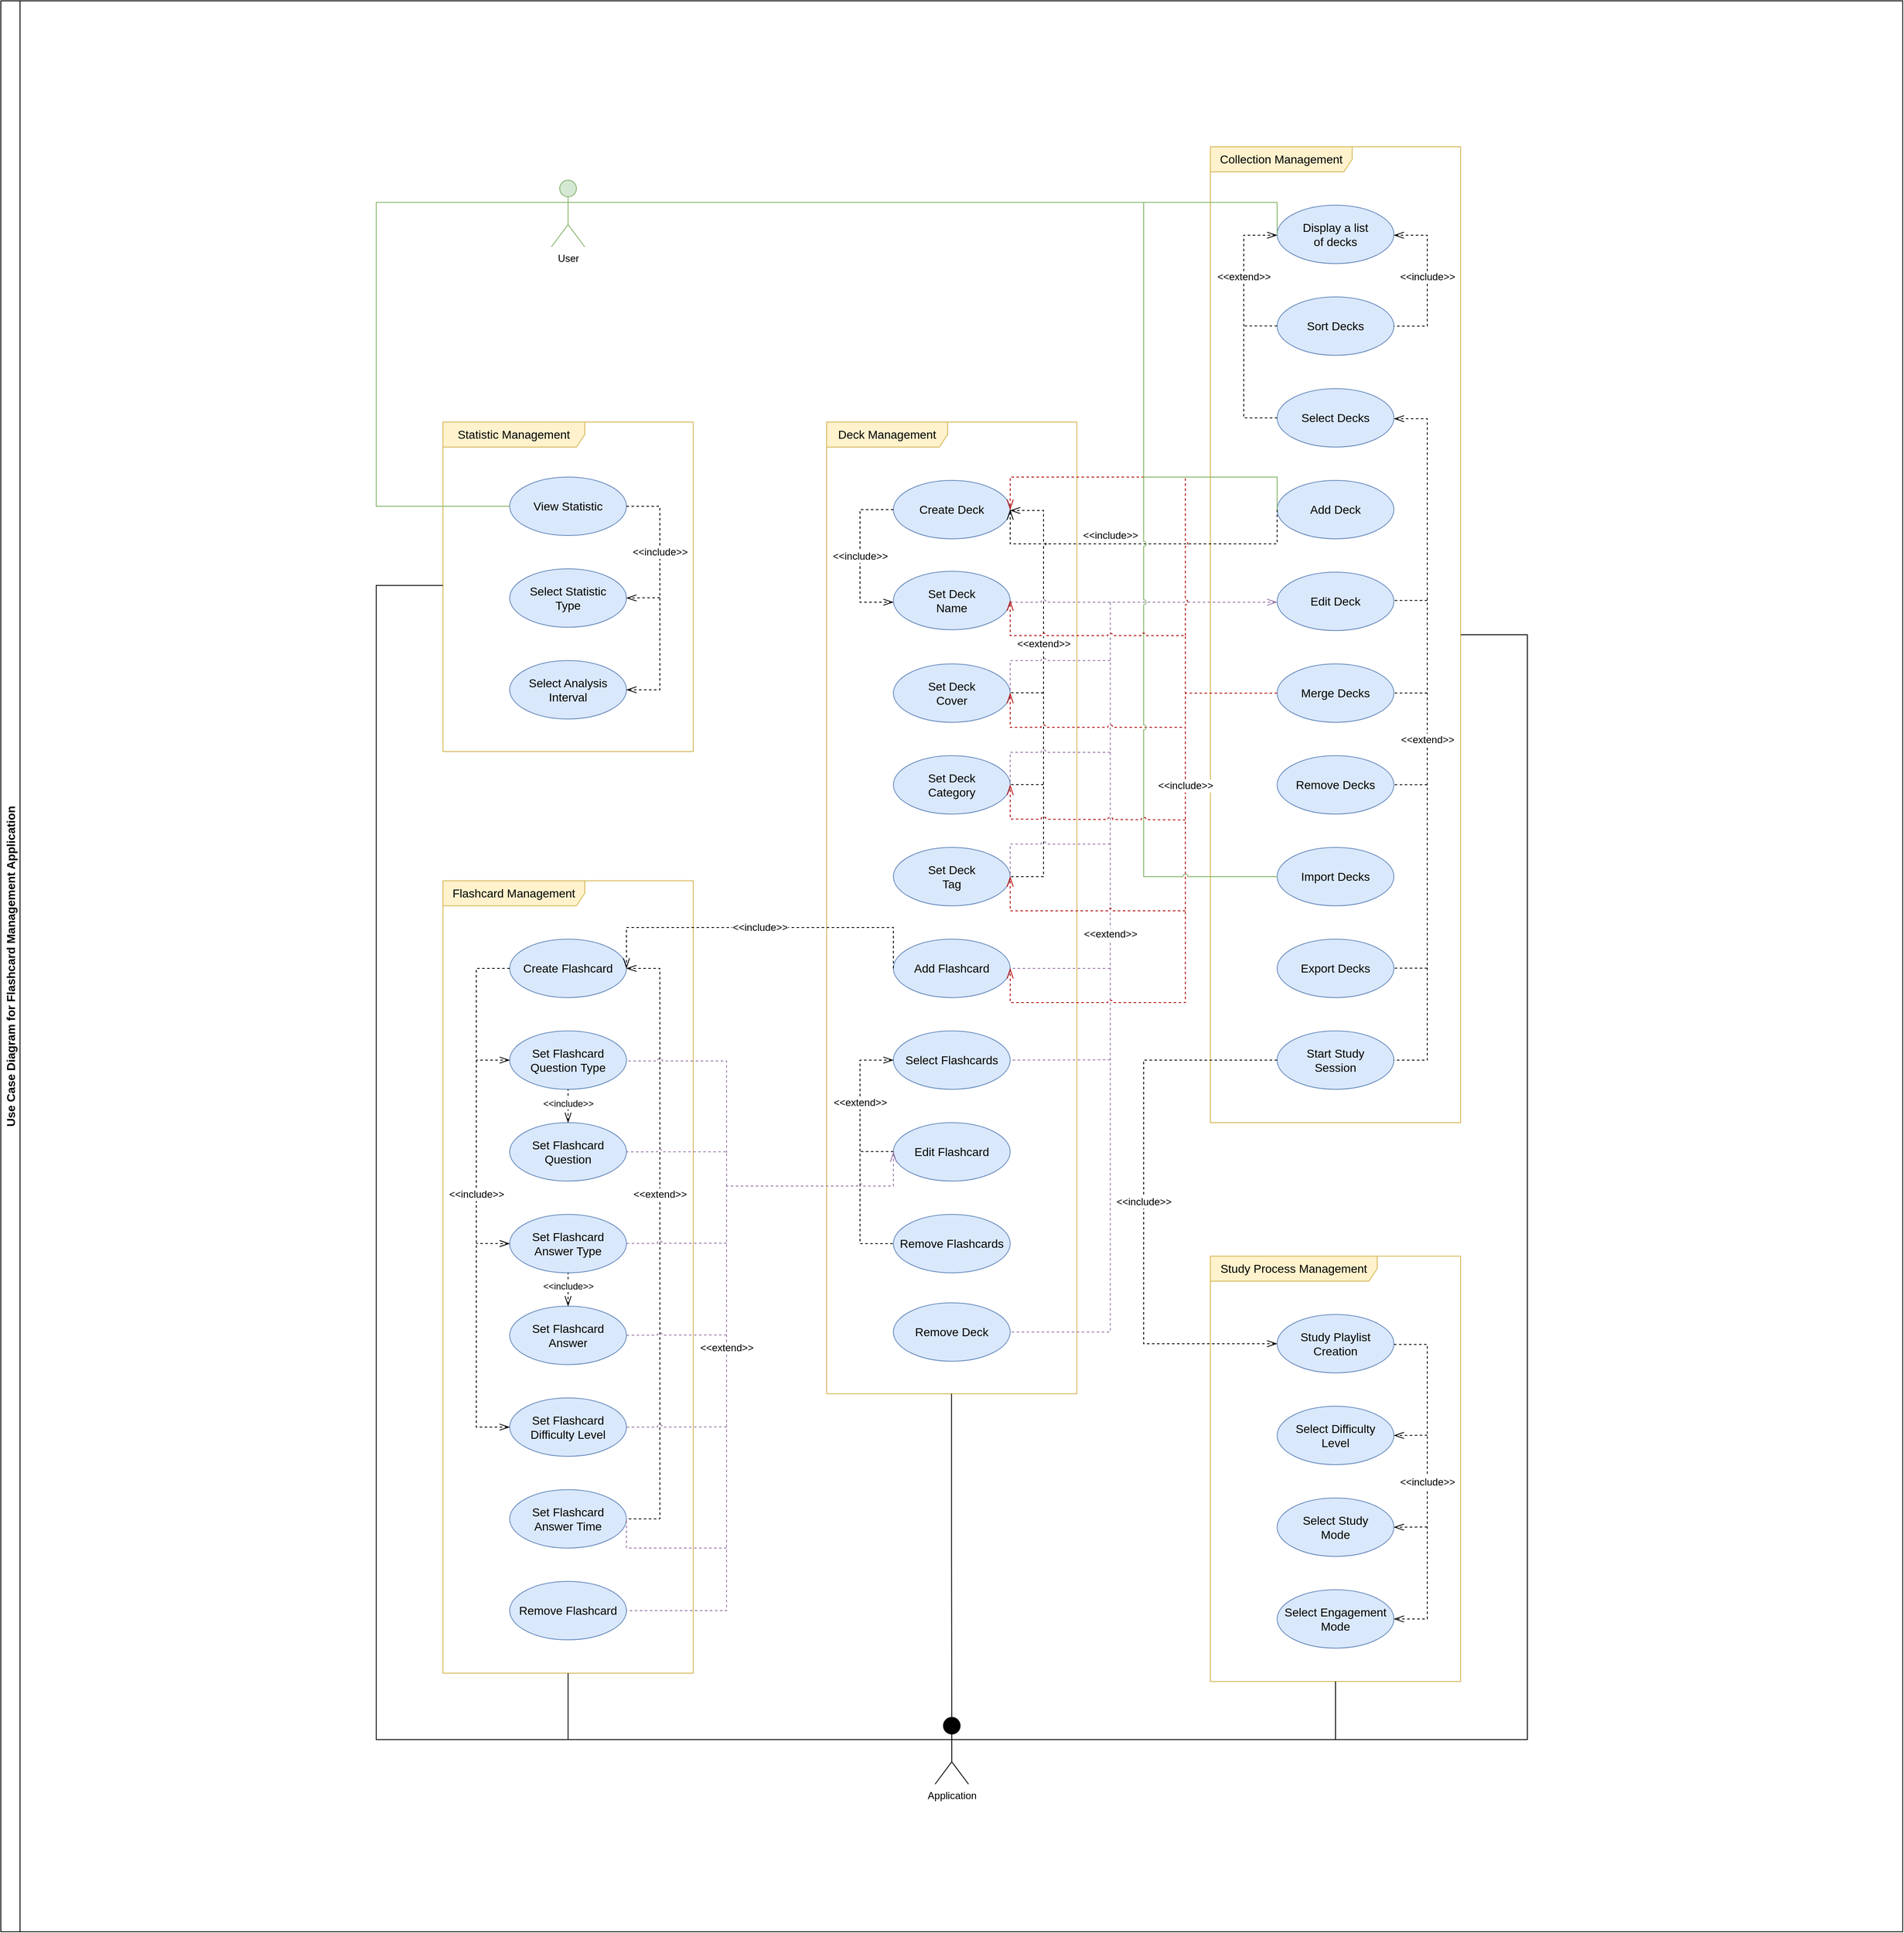 <mxfile version="21.3.7" type="device">
  <diagram name="Strona-1" id="7sL7jSqanu6i5b_uf_2S">
    <mxGraphModel dx="7632" dy="6740" grid="1" gridSize="10" guides="1" tooltips="1" connect="1" arrows="1" fold="1" page="1" pageScale="1" pageWidth="2339" pageHeight="3300" math="0" shadow="0">
      <root>
        <mxCell id="0" />
        <mxCell id="1" parent="0" />
        <mxCell id="AY2gD50rp5HrpWtKRoe6-64" value="&lt;font style=&quot;font-size: 14px;&quot;&gt;Use Case Diagram&amp;nbsp;for Flashcard Management Application&lt;/font&gt;" style="swimlane;horizontal=0;whiteSpace=wrap;html=1;" parent="1" vertex="1">
          <mxGeometry x="-2309" y="-2807" width="2280" height="2315" as="geometry" />
        </mxCell>
        <mxCell id="7BKQluUsZdrJ60i_VSlW-29" value="Application" style="shape=umlActor;verticalLabelPosition=bottom;verticalAlign=top;html=1;fillColor=#000000;" parent="AY2gD50rp5HrpWtKRoe6-64" vertex="1">
          <mxGeometry x="1120" y="2058" width="40" height="80" as="geometry" />
        </mxCell>
        <mxCell id="7BKQluUsZdrJ60i_VSlW-34" value="User" style="shape=umlActor;verticalLabelPosition=bottom;verticalAlign=top;html=1;fillColor=#d5e8d4;strokeColor=#82b366;" parent="AY2gD50rp5HrpWtKRoe6-64" vertex="1">
          <mxGeometry x="660" y="215" width="40" height="80" as="geometry" />
        </mxCell>
        <mxCell id="7BKQluUsZdrJ60i_VSlW-39" value="&lt;font style=&quot;font-size: 14px;&quot;&gt;Display a list&lt;br&gt;of decks&lt;/font&gt;" style="ellipse;whiteSpace=wrap;html=1;fillColor=#dae8fc;strokeColor=#6c8ebf;" parent="AY2gD50rp5HrpWtKRoe6-64" vertex="1">
          <mxGeometry x="1530" y="245" width="140" height="70" as="geometry" />
        </mxCell>
        <mxCell id="7BKQluUsZdrJ60i_VSlW-40" value="&lt;font style=&quot;font-size: 14px;&quot;&gt;Sort Decks&lt;/font&gt;" style="ellipse;whiteSpace=wrap;html=1;fillColor=#dae8fc;strokeColor=#6c8ebf;" parent="AY2gD50rp5HrpWtKRoe6-64" vertex="1">
          <mxGeometry x="1530" y="355" width="140" height="70" as="geometry" />
        </mxCell>
        <mxCell id="7BKQluUsZdrJ60i_VSlW-41" value="&lt;font style=&quot;font-size: 14px;&quot;&gt;Select Decks&lt;/font&gt;" style="ellipse;whiteSpace=wrap;html=1;fillColor=#dae8fc;strokeColor=#6c8ebf;" parent="AY2gD50rp5HrpWtKRoe6-64" vertex="1">
          <mxGeometry x="1530" y="465" width="140" height="70" as="geometry" />
        </mxCell>
        <mxCell id="7BKQluUsZdrJ60i_VSlW-42" value="&lt;font style=&quot;font-size: 14px;&quot;&gt;Collection Management&lt;/font&gt;" style="shape=umlFrame;whiteSpace=wrap;html=1;pointerEvents=0;width=170;height=30;fillColor=#fff2cc;strokeColor=#d6b656;" parent="AY2gD50rp5HrpWtKRoe6-64" vertex="1">
          <mxGeometry x="1450" y="175" width="300" height="1170" as="geometry" />
        </mxCell>
        <mxCell id="7BKQluUsZdrJ60i_VSlW-47" value="&lt;font style=&quot;font-size: 14px;&quot;&gt;Remove Decks&lt;/font&gt;" style="ellipse;whiteSpace=wrap;html=1;fillColor=#dae8fc;strokeColor=#6c8ebf;" parent="AY2gD50rp5HrpWtKRoe6-64" vertex="1">
          <mxGeometry x="1530" y="905" width="140" height="70" as="geometry" />
        </mxCell>
        <mxCell id="7BKQluUsZdrJ60i_VSlW-51" value="&lt;font style=&quot;font-size: 14px;&quot;&gt;Export Decks&lt;/font&gt;" style="ellipse;whiteSpace=wrap;html=1;fillColor=#dae8fc;strokeColor=#6c8ebf;" parent="AY2gD50rp5HrpWtKRoe6-64" vertex="1">
          <mxGeometry x="1530" y="1125" width="140" height="70" as="geometry" />
        </mxCell>
        <mxCell id="7BKQluUsZdrJ60i_VSlW-54" value="&lt;font style=&quot;font-size: 14px;&quot;&gt;Study Playlist&lt;br&gt;Creation&lt;/font&gt;" style="ellipse;whiteSpace=wrap;html=1;fillColor=#dae8fc;strokeColor=#6c8ebf;" parent="AY2gD50rp5HrpWtKRoe6-64" vertex="1">
          <mxGeometry x="1530" y="1575" width="140" height="70" as="geometry" />
        </mxCell>
        <mxCell id="7BKQluUsZdrJ60i_VSlW-56" value="&lt;font style=&quot;font-size: 14px;&quot;&gt;Import&amp;nbsp;Decks&lt;/font&gt;" style="ellipse;whiteSpace=wrap;html=1;fillColor=#dae8fc;strokeColor=#6c8ebf;" parent="AY2gD50rp5HrpWtKRoe6-64" vertex="1">
          <mxGeometry x="1530" y="1015" width="140" height="70" as="geometry" />
        </mxCell>
        <mxCell id="7BKQluUsZdrJ60i_VSlW-57" value="&lt;font style=&quot;font-size: 14px;&quot;&gt;Merge Decks&lt;/font&gt;" style="ellipse;whiteSpace=wrap;html=1;fillColor=#dae8fc;strokeColor=#6c8ebf;" parent="AY2gD50rp5HrpWtKRoe6-64" vertex="1">
          <mxGeometry x="1530" y="795" width="140" height="70" as="geometry" />
        </mxCell>
        <mxCell id="7BKQluUsZdrJ60i_VSlW-60" value="&lt;font style=&quot;font-size: 14px;&quot;&gt;Edit Deck&lt;/font&gt;" style="ellipse;whiteSpace=wrap;html=1;fillColor=#dae8fc;strokeColor=#6c8ebf;" parent="AY2gD50rp5HrpWtKRoe6-64" vertex="1">
          <mxGeometry x="1530" y="685" width="140" height="70" as="geometry" />
        </mxCell>
        <mxCell id="7BKQluUsZdrJ60i_VSlW-68" value="&lt;font style=&quot;font-size: 14px;&quot;&gt;Select Difficulty&lt;br&gt;Level&lt;/font&gt;" style="ellipse;whiteSpace=wrap;html=1;fillColor=#dae8fc;strokeColor=#6c8ebf;" parent="AY2gD50rp5HrpWtKRoe6-64" vertex="1">
          <mxGeometry x="1530" y="1685" width="140" height="70" as="geometry" />
        </mxCell>
        <mxCell id="7BKQluUsZdrJ60i_VSlW-69" value="&lt;font style=&quot;font-size: 14px;&quot;&gt;Select Study&lt;br&gt;Mode&lt;/font&gt;" style="ellipse;whiteSpace=wrap;html=1;fillColor=#dae8fc;strokeColor=#6c8ebf;" parent="AY2gD50rp5HrpWtKRoe6-64" vertex="1">
          <mxGeometry x="1530" y="1795" width="140" height="70" as="geometry" />
        </mxCell>
        <mxCell id="7BKQluUsZdrJ60i_VSlW-70" value="&lt;font style=&quot;font-size: 14px;&quot;&gt;Select Engagement Mode&lt;/font&gt;" style="ellipse;whiteSpace=wrap;html=1;fillColor=#dae8fc;strokeColor=#6c8ebf;" parent="AY2gD50rp5HrpWtKRoe6-64" vertex="1">
          <mxGeometry x="1530" y="1905" width="140" height="70" as="geometry" />
        </mxCell>
        <mxCell id="7BKQluUsZdrJ60i_VSlW-72" value="&lt;font style=&quot;font-size: 14px;&quot;&gt;Start Study&lt;br&gt;Session&lt;/font&gt;" style="ellipse;whiteSpace=wrap;html=1;fillColor=#dae8fc;strokeColor=#6c8ebf;" parent="AY2gD50rp5HrpWtKRoe6-64" vertex="1">
          <mxGeometry x="1530" y="1235" width="140" height="70" as="geometry" />
        </mxCell>
        <mxCell id="7BKQluUsZdrJ60i_VSlW-73" value="&lt;font style=&quot;font-size: 14px;&quot;&gt;Study Process Management&lt;/font&gt;" style="shape=umlFrame;whiteSpace=wrap;html=1;pointerEvents=0;width=200;height=30;fillColor=#fff2cc;strokeColor=#d6b656;" parent="AY2gD50rp5HrpWtKRoe6-64" vertex="1">
          <mxGeometry x="1450" y="1505" width="300" height="510" as="geometry" />
        </mxCell>
        <mxCell id="7BKQluUsZdrJ60i_VSlW-80" value="&lt;font style=&quot;font-size: 14px;&quot;&gt;&lt;font style=&quot;font-size: 14px;&quot;&gt;Flashcard&lt;/font&gt;&amp;nbsp;Management&lt;/font&gt;" style="shape=umlFrame;whiteSpace=wrap;html=1;pointerEvents=0;width=170;height=30;fillColor=#fff2cc;strokeColor=#d6b656;" parent="AY2gD50rp5HrpWtKRoe6-64" vertex="1">
          <mxGeometry x="530" y="1055" width="300" height="950" as="geometry" />
        </mxCell>
        <mxCell id="7BKQluUsZdrJ60i_VSlW-81" value="&lt;font style=&quot;font-size: 14px;&quot;&gt;Create Deck&lt;/font&gt;" style="ellipse;whiteSpace=wrap;html=1;fillColor=#dae8fc;strokeColor=#6c8ebf;" parent="AY2gD50rp5HrpWtKRoe6-64" vertex="1">
          <mxGeometry x="1070" y="575" width="140" height="70" as="geometry" />
        </mxCell>
        <mxCell id="7BKQluUsZdrJ60i_VSlW-82" value="&lt;font style=&quot;font-size: 14px;&quot;&gt;Deck Management&lt;/font&gt;" style="shape=umlFrame;whiteSpace=wrap;html=1;pointerEvents=0;width=145;height=30;fillColor=#fff2cc;strokeColor=#d6b656;" parent="AY2gD50rp5HrpWtKRoe6-64" vertex="1">
          <mxGeometry x="990" y="505" width="300" height="1165" as="geometry" />
        </mxCell>
        <mxCell id="7BKQluUsZdrJ60i_VSlW-83" value="&lt;font style=&quot;font-size: 14px;&quot;&gt;Set Deck&lt;br&gt;Tag&lt;/font&gt;" style="ellipse;whiteSpace=wrap;html=1;fillColor=#dae8fc;strokeColor=#6c8ebf;" parent="AY2gD50rp5HrpWtKRoe6-64" vertex="1">
          <mxGeometry x="1070" y="1015" width="140" height="70" as="geometry" />
        </mxCell>
        <mxCell id="7BKQluUsZdrJ60i_VSlW-84" value="&lt;font style=&quot;font-size: 14px;&quot;&gt;Set Deck&lt;br&gt;Category&lt;/font&gt;" style="ellipse;whiteSpace=wrap;html=1;fillColor=#dae8fc;strokeColor=#6c8ebf;" parent="AY2gD50rp5HrpWtKRoe6-64" vertex="1">
          <mxGeometry x="1070" y="905" width="140" height="70" as="geometry" />
        </mxCell>
        <mxCell id="7BKQluUsZdrJ60i_VSlW-85" value="&lt;font style=&quot;font-size: 14px;&quot;&gt;Remove Deck&lt;br&gt;&lt;/font&gt;" style="ellipse;whiteSpace=wrap;html=1;fillColor=#dae8fc;strokeColor=#6c8ebf;" parent="AY2gD50rp5HrpWtKRoe6-64" vertex="1">
          <mxGeometry x="1070" y="1561" width="140" height="70" as="geometry" />
        </mxCell>
        <mxCell id="7BKQluUsZdrJ60i_VSlW-87" value="&lt;font style=&quot;font-size: 14px;&quot;&gt;Set Deck&lt;br&gt;Name&lt;br&gt;&lt;/font&gt;" style="ellipse;whiteSpace=wrap;html=1;fillColor=#dae8fc;strokeColor=#6c8ebf;" parent="AY2gD50rp5HrpWtKRoe6-64" vertex="1">
          <mxGeometry x="1070" y="684" width="140" height="70" as="geometry" />
        </mxCell>
        <mxCell id="7BKQluUsZdrJ60i_VSlW-88" value="&lt;font style=&quot;font-size: 14px;&quot;&gt;Add Flashcard&lt;/font&gt;" style="ellipse;whiteSpace=wrap;html=1;fillColor=#dae8fc;strokeColor=#6c8ebf;" parent="AY2gD50rp5HrpWtKRoe6-64" vertex="1">
          <mxGeometry x="1070" y="1125" width="140" height="70" as="geometry" />
        </mxCell>
        <mxCell id="7BKQluUsZdrJ60i_VSlW-89" value="&lt;font style=&quot;font-size: 14px;&quot;&gt;&lt;font style=&quot;border-color: var(--border-color); font-size: 14px;&quot;&gt;Select&amp;nbsp;&lt;/font&gt;Flashcards&lt;/font&gt;" style="ellipse;whiteSpace=wrap;html=1;fillColor=#dae8fc;strokeColor=#6c8ebf;" parent="AY2gD50rp5HrpWtKRoe6-64" vertex="1">
          <mxGeometry x="1070" y="1235" width="140" height="70" as="geometry" />
        </mxCell>
        <mxCell id="7BKQluUsZdrJ60i_VSlW-91" value="&lt;font style=&quot;font-size: 14px;&quot;&gt;&lt;font style=&quot;font-size: 14px;&quot;&gt;Remove&amp;nbsp;&lt;/font&gt;Flashcards&lt;/font&gt;" style="ellipse;whiteSpace=wrap;html=1;fillColor=#dae8fc;strokeColor=#6c8ebf;" parent="AY2gD50rp5HrpWtKRoe6-64" vertex="1">
          <mxGeometry x="1070" y="1455" width="140" height="70" as="geometry" />
        </mxCell>
        <mxCell id="7BKQluUsZdrJ60i_VSlW-92" value="&lt;font style=&quot;font-size: 14px;&quot;&gt;&lt;font style=&quot;font-size: 14px;&quot;&gt;Add&amp;nbsp;&lt;/font&gt;Deck&lt;/font&gt;" style="ellipse;whiteSpace=wrap;html=1;fillColor=#dae8fc;strokeColor=#6c8ebf;" parent="AY2gD50rp5HrpWtKRoe6-64" vertex="1">
          <mxGeometry x="1530" y="575" width="140" height="70" as="geometry" />
        </mxCell>
        <mxCell id="7BKQluUsZdrJ60i_VSlW-94" value="&lt;font style=&quot;font-size: 14px;&quot;&gt;&lt;font style=&quot;font-size: 14px;&quot;&gt;Create&amp;nbsp;&lt;/font&gt;Flashcard&lt;/font&gt;" style="ellipse;whiteSpace=wrap;html=1;fillColor=#dae8fc;strokeColor=#6c8ebf;" parent="AY2gD50rp5HrpWtKRoe6-64" vertex="1">
          <mxGeometry x="610" y="1125" width="140" height="70" as="geometry" />
        </mxCell>
        <mxCell id="7BKQluUsZdrJ60i_VSlW-95" value="&lt;font style=&quot;font-size: 14px;&quot;&gt;Set Flashcard Question&lt;/font&gt;" style="ellipse;whiteSpace=wrap;html=1;fillColor=#dae8fc;strokeColor=#6c8ebf;" parent="AY2gD50rp5HrpWtKRoe6-64" vertex="1">
          <mxGeometry x="610" y="1345" width="140" height="70" as="geometry" />
        </mxCell>
        <mxCell id="7BKQluUsZdrJ60i_VSlW-96" value="&lt;font style=&quot;&quot;&gt;&lt;font style=&quot;font-size: 14px;&quot;&gt;Set Deck&lt;br&gt;Cover&lt;/font&gt;&lt;br&gt;&lt;/font&gt;" style="ellipse;whiteSpace=wrap;html=1;fillColor=#dae8fc;strokeColor=#6c8ebf;" parent="AY2gD50rp5HrpWtKRoe6-64" vertex="1">
          <mxGeometry x="1070" y="795" width="140" height="70" as="geometry" />
        </mxCell>
        <mxCell id="7BKQluUsZdrJ60i_VSlW-97" value="&lt;font style=&quot;font-size: 14px;&quot;&gt;Set&amp;nbsp;Flashcard&lt;br&gt;Answer&lt;/font&gt;" style="ellipse;whiteSpace=wrap;html=1;fillColor=#dae8fc;strokeColor=#6c8ebf;" parent="AY2gD50rp5HrpWtKRoe6-64" vertex="1">
          <mxGeometry x="610" y="1565" width="140" height="70" as="geometry" />
        </mxCell>
        <mxCell id="7BKQluUsZdrJ60i_VSlW-99" value="&lt;font style=&quot;font-size: 14px;&quot;&gt;Set&amp;nbsp;Flashcard&lt;br&gt;Difficulty Level&lt;/font&gt;" style="ellipse;whiteSpace=wrap;html=1;fillColor=#dae8fc;strokeColor=#6c8ebf;" parent="AY2gD50rp5HrpWtKRoe6-64" vertex="1">
          <mxGeometry x="610" y="1675" width="140" height="70" as="geometry" />
        </mxCell>
        <mxCell id="7BKQluUsZdrJ60i_VSlW-100" value="&lt;font style=&quot;font-size: 14px;&quot;&gt;Set&amp;nbsp;Flashcard&lt;br&gt;Answer Time&lt;/font&gt;" style="ellipse;whiteSpace=wrap;html=1;fillColor=#dae8fc;strokeColor=#6c8ebf;" parent="AY2gD50rp5HrpWtKRoe6-64" vertex="1">
          <mxGeometry x="610" y="1785" width="140" height="70" as="geometry" />
        </mxCell>
        <mxCell id="7BKQluUsZdrJ60i_VSlW-101" value="&lt;font style=&quot;font-size: 14px;&quot;&gt;Remove&amp;nbsp;Flashcard&lt;/font&gt;" style="ellipse;whiteSpace=wrap;html=1;fillColor=#dae8fc;strokeColor=#6c8ebf;" parent="AY2gD50rp5HrpWtKRoe6-64" vertex="1">
          <mxGeometry x="610" y="1895" width="140" height="70" as="geometry" />
        </mxCell>
        <mxCell id="7BKQluUsZdrJ60i_VSlW-102" value="&lt;font style=&quot;font-size: 14px;&quot;&gt;&lt;font style=&quot;font-size: 14px;&quot;&gt;Set Flashcard Question&amp;nbsp;&lt;/font&gt;Type&lt;/font&gt;" style="ellipse;whiteSpace=wrap;html=1;fillColor=#dae8fc;strokeColor=#6c8ebf;" parent="AY2gD50rp5HrpWtKRoe6-64" vertex="1">
          <mxGeometry x="610" y="1235" width="140" height="70" as="geometry" />
        </mxCell>
        <mxCell id="7BKQluUsZdrJ60i_VSlW-103" value="&lt;font style=&quot;font-size: 14px;&quot;&gt;Set Flashcard&lt;br&gt;Answer Type&lt;/font&gt;" style="ellipse;whiteSpace=wrap;html=1;fillColor=#dae8fc;strokeColor=#6c8ebf;" parent="AY2gD50rp5HrpWtKRoe6-64" vertex="1">
          <mxGeometry x="610" y="1455" width="140" height="70" as="geometry" />
        </mxCell>
        <mxCell id="7BKQluUsZdrJ60i_VSlW-104" value="&lt;font style=&quot;font-size: 14px;&quot;&gt;Statistic Management&lt;/font&gt;" style="shape=umlFrame;whiteSpace=wrap;html=1;pointerEvents=0;width=170;height=30;fillColor=#fff2cc;strokeColor=#d6b656;" parent="AY2gD50rp5HrpWtKRoe6-64" vertex="1">
          <mxGeometry x="530" y="505" width="300" height="395" as="geometry" />
        </mxCell>
        <mxCell id="7BKQluUsZdrJ60i_VSlW-105" value="&lt;font style=&quot;font-size: 14px;&quot;&gt;View Statistic&lt;/font&gt;" style="ellipse;whiteSpace=wrap;html=1;fillColor=#dae8fc;strokeColor=#6c8ebf;" parent="AY2gD50rp5HrpWtKRoe6-64" vertex="1">
          <mxGeometry x="610" y="571" width="140" height="70" as="geometry" />
        </mxCell>
        <mxCell id="7BKQluUsZdrJ60i_VSlW-106" value="&lt;font style=&quot;font-size: 14px;&quot;&gt;Select Statistic&lt;br&gt;Type&lt;/font&gt;" style="ellipse;whiteSpace=wrap;html=1;fillColor=#dae8fc;strokeColor=#6c8ebf;" parent="AY2gD50rp5HrpWtKRoe6-64" vertex="1">
          <mxGeometry x="610" y="681" width="140" height="70" as="geometry" />
        </mxCell>
        <mxCell id="7BKQluUsZdrJ60i_VSlW-107" value="&lt;font style=&quot;font-size: 14px;&quot;&gt;Select Analysis&lt;br&gt;Interval&lt;/font&gt;" style="ellipse;whiteSpace=wrap;html=1;fillColor=#dae8fc;strokeColor=#6c8ebf;" parent="AY2gD50rp5HrpWtKRoe6-64" vertex="1">
          <mxGeometry x="610" y="791" width="140" height="70" as="geometry" />
        </mxCell>
        <mxCell id="7BKQluUsZdrJ60i_VSlW-109" value="" style="endArrow=none;html=1;edgeStyle=orthogonalEdgeStyle;rounded=0;entryX=0;entryY=0.5;entryDx=0;entryDy=0;exitX=1;exitY=0.333;exitDx=0;exitDy=0;exitPerimeter=0;fillColor=#d5e8d4;strokeColor=#82b366;" parent="AY2gD50rp5HrpWtKRoe6-64" source="7BKQluUsZdrJ60i_VSlW-34" target="7BKQluUsZdrJ60i_VSlW-39" edge="1">
          <mxGeometry relative="1" as="geometry">
            <mxPoint x="790" y="565" as="sourcePoint" />
            <mxPoint x="950" y="565" as="targetPoint" />
            <Array as="points">
              <mxPoint x="700" y="241" />
              <mxPoint x="1530" y="241" />
            </Array>
          </mxGeometry>
        </mxCell>
        <mxCell id="7BKQluUsZdrJ60i_VSlW-112" value="" style="endArrow=none;html=1;edgeStyle=orthogonalEdgeStyle;rounded=0;exitX=0;exitY=0.5;exitDx=0;exitDy=0;fillColor=#d5e8d4;strokeColor=#82b366;entryX=0;entryY=0.333;entryDx=0;entryDy=0;entryPerimeter=0;" parent="AY2gD50rp5HrpWtKRoe6-64" source="7BKQluUsZdrJ60i_VSlW-105" target="7BKQluUsZdrJ60i_VSlW-34" edge="1">
          <mxGeometry relative="1" as="geometry">
            <mxPoint x="710" y="635" as="sourcePoint" />
            <mxPoint x="650" y="242" as="targetPoint" />
            <Array as="points">
              <mxPoint x="450" y="606" />
              <mxPoint x="450" y="242" />
            </Array>
          </mxGeometry>
        </mxCell>
        <mxCell id="7BKQluUsZdrJ60i_VSlW-115" value="" style="endArrow=none;html=1;edgeStyle=orthogonalEdgeStyle;rounded=0;exitX=1;exitY=0.333;exitDx=0;exitDy=0;exitPerimeter=0;entryX=1.001;entryY=0.5;entryDx=0;entryDy=0;entryPerimeter=0;" parent="AY2gD50rp5HrpWtKRoe6-64" source="7BKQluUsZdrJ60i_VSlW-29" target="7BKQluUsZdrJ60i_VSlW-42" edge="1">
          <mxGeometry relative="1" as="geometry">
            <mxPoint x="1080" y="2065" as="sourcePoint" />
            <mxPoint x="1830" y="735" as="targetPoint" />
            <Array as="points">
              <mxPoint x="1830" y="2085" />
              <mxPoint x="1830" y="760" />
            </Array>
          </mxGeometry>
        </mxCell>
        <mxCell id="7BKQluUsZdrJ60i_VSlW-118" value="" style="endArrow=none;html=1;edgeStyle=orthogonalEdgeStyle;rounded=0;entryX=0;entryY=0.333;entryDx=0;entryDy=0;entryPerimeter=0;exitX=0;exitY=0.496;exitDx=0;exitDy=0;exitPerimeter=0;" parent="AY2gD50rp5HrpWtKRoe6-64" source="7BKQluUsZdrJ60i_VSlW-104" target="7BKQluUsZdrJ60i_VSlW-29" edge="1">
          <mxGeometry relative="1" as="geometry">
            <mxPoint x="530" y="581" as="sourcePoint" />
            <mxPoint x="860" y="1855" as="targetPoint" />
            <Array as="points">
              <mxPoint x="450" y="701" />
              <mxPoint x="450" y="2085" />
            </Array>
          </mxGeometry>
        </mxCell>
        <mxCell id="7BKQluUsZdrJ60i_VSlW-121" value="" style="endArrow=none;html=1;edgeStyle=orthogonalEdgeStyle;rounded=0;entryX=0.5;entryY=0;entryDx=0;entryDy=0;entryPerimeter=0;exitX=0.499;exitY=1;exitDx=0;exitDy=0;exitPerimeter=0;" parent="AY2gD50rp5HrpWtKRoe6-64" source="7BKQluUsZdrJ60i_VSlW-82" target="7BKQluUsZdrJ60i_VSlW-29" edge="1">
          <mxGeometry relative="1" as="geometry">
            <mxPoint x="1210" y="1635" as="sourcePoint" />
            <mxPoint x="1000" y="1245" as="targetPoint" />
          </mxGeometry>
        </mxCell>
        <mxCell id="7BKQluUsZdrJ60i_VSlW-133" value="" style="endArrow=none;html=1;edgeStyle=orthogonalEdgeStyle;rounded=0;entryX=0.499;entryY=1;entryDx=0;entryDy=0;entryPerimeter=0;" parent="AY2gD50rp5HrpWtKRoe6-64" target="7BKQluUsZdrJ60i_VSlW-73" edge="1">
          <mxGeometry relative="1" as="geometry">
            <mxPoint x="1600" y="2085" as="sourcePoint" />
            <mxPoint x="1599.78" y="2015" as="targetPoint" />
            <Array as="points">
              <mxPoint x="1600" y="2015" />
            </Array>
          </mxGeometry>
        </mxCell>
        <mxCell id="7BKQluUsZdrJ60i_VSlW-136" value="&lt;font style=&quot;font-size: 12px;&quot;&gt;&amp;lt;&amp;lt;extend&amp;gt;&amp;gt;&lt;/font&gt;" style="edgeStyle=orthogonalEdgeStyle;rounded=0;orthogonalLoop=1;jettySize=auto;html=1;fontSize=8;dashed=1;endArrow=none;endFill=0;entryX=0;entryY=0.5;entryDx=0;entryDy=0;endSize=10;startSize=10;jumpStyle=none;strokeWidth=1;startArrow=openThin;startFill=0;" parent="AY2gD50rp5HrpWtKRoe6-64" target="7BKQluUsZdrJ60i_VSlW-41" edge="1">
          <mxGeometry x="-0.398" relative="1" as="geometry">
            <mxPoint x="1530" y="281" as="sourcePoint" />
            <mxPoint x="1530" y="385" as="targetPoint" />
            <Array as="points">
              <mxPoint x="1490" y="281" />
              <mxPoint x="1490" y="500" />
            </Array>
            <mxPoint as="offset" />
          </mxGeometry>
        </mxCell>
        <mxCell id="7BKQluUsZdrJ60i_VSlW-137" value="&lt;font style=&quot;font-size: 12px;&quot;&gt;&amp;lt;&amp;lt;include&amp;gt;&amp;gt;&lt;/font&gt;" style="edgeStyle=orthogonalEdgeStyle;rounded=0;orthogonalLoop=1;jettySize=auto;html=1;fontSize=8;dashed=1;endArrow=none;endFill=0;entryX=1;entryY=0.5;entryDx=0;entryDy=0;endSize=10;startSize=10;jumpStyle=none;strokeWidth=1;startArrow=openThin;startFill=0;" parent="AY2gD50rp5HrpWtKRoe6-64" target="7BKQluUsZdrJ60i_VSlW-40" edge="1">
          <mxGeometry x="-0.048" relative="1" as="geometry">
            <mxPoint x="1670" y="281" as="sourcePoint" />
            <mxPoint x="1739.95" y="390" as="targetPoint" />
            <Array as="points">
              <mxPoint x="1710" y="281" />
              <mxPoint x="1710" y="390" />
            </Array>
            <mxPoint as="offset" />
          </mxGeometry>
        </mxCell>
        <mxCell id="7BKQluUsZdrJ60i_VSlW-138" value="&lt;font style=&quot;font-size: 12px;&quot;&gt;&amp;lt;&amp;lt;extend&amp;gt;&amp;gt;&lt;/font&gt;" style="edgeStyle=orthogonalEdgeStyle;rounded=0;orthogonalLoop=1;jettySize=auto;html=1;fontSize=8;dashed=1;endArrow=none;endFill=0;entryX=1;entryY=0.5;entryDx=0;entryDy=0;endSize=10;startSize=10;jumpStyle=none;strokeWidth=1;startArrow=openThin;startFill=0;exitX=1.001;exitY=0.514;exitDx=0;exitDy=0;exitPerimeter=0;" parent="AY2gD50rp5HrpWtKRoe6-64" source="7BKQluUsZdrJ60i_VSlW-41" target="7BKQluUsZdrJ60i_VSlW-72" edge="1">
          <mxGeometry relative="1" as="geometry">
            <mxPoint x="1859.89" y="464.89" as="sourcePoint" />
            <mxPoint x="1859.89" y="683.89" as="targetPoint" />
            <Array as="points">
              <mxPoint x="1710" y="501" />
              <mxPoint x="1710" y="1270" />
            </Array>
            <mxPoint as="offset" />
          </mxGeometry>
        </mxCell>
        <mxCell id="7BKQluUsZdrJ60i_VSlW-141" value="" style="endArrow=none;endSize=10;dashed=1;html=1;rounded=0;entryX=1;entryY=0.5;entryDx=0;entryDy=0;endFill=0;startSize=10;" parent="AY2gD50rp5HrpWtKRoe6-64" edge="1">
          <mxGeometry width="160" relative="1" as="geometry">
            <mxPoint x="1710" y="829.86" as="sourcePoint" />
            <mxPoint x="1670" y="829.86" as="targetPoint" />
          </mxGeometry>
        </mxCell>
        <mxCell id="7BKQluUsZdrJ60i_VSlW-142" value="" style="endArrow=none;endSize=10;dashed=1;html=1;rounded=0;entryX=1;entryY=0.5;entryDx=0;entryDy=0;endFill=0;startSize=10;" parent="AY2gD50rp5HrpWtKRoe6-64" edge="1">
          <mxGeometry width="160" relative="1" as="geometry">
            <mxPoint x="1710" y="939.7" as="sourcePoint" />
            <mxPoint x="1670" y="939.7" as="targetPoint" />
          </mxGeometry>
        </mxCell>
        <mxCell id="7BKQluUsZdrJ60i_VSlW-143" value="" style="endArrow=none;endSize=10;dashed=1;html=1;rounded=0;entryX=1;entryY=0.5;entryDx=0;entryDy=0;endFill=0;startSize=10;" parent="AY2gD50rp5HrpWtKRoe6-64" edge="1">
          <mxGeometry width="160" relative="1" as="geometry">
            <mxPoint x="1710" y="1159.7" as="sourcePoint" />
            <mxPoint x="1670" y="1159.7" as="targetPoint" />
          </mxGeometry>
        </mxCell>
        <mxCell id="7BKQluUsZdrJ60i_VSlW-150" value="&lt;font style=&quot;font-size: 12px;&quot;&gt;&amp;lt;&amp;lt;include&amp;gt;&amp;gt;&lt;/font&gt;" style="edgeStyle=orthogonalEdgeStyle;rounded=0;orthogonalLoop=1;jettySize=auto;html=1;fontSize=8;dashed=1;endArrow=openThin;endFill=0;entryX=0;entryY=0.5;entryDx=0;entryDy=0;endSize=10;startSize=10;jumpStyle=none;strokeWidth=1;startArrow=none;startFill=0;exitX=0;exitY=0.5;exitDx=0;exitDy=0;" parent="AY2gD50rp5HrpWtKRoe6-64" source="7BKQluUsZdrJ60i_VSlW-72" target="7BKQluUsZdrJ60i_VSlW-54" edge="1">
          <mxGeometry relative="1" as="geometry">
            <mxPoint x="1370" y="1291" as="sourcePoint" />
            <mxPoint x="1370" y="1400" as="targetPoint" />
            <Array as="points">
              <mxPoint x="1370" y="1270" />
              <mxPoint x="1370" y="1610" />
            </Array>
            <mxPoint as="offset" />
          </mxGeometry>
        </mxCell>
        <mxCell id="7BKQluUsZdrJ60i_VSlW-151" value="&lt;font style=&quot;font-size: 12px;&quot;&gt;&amp;lt;&amp;lt;include&amp;gt;&amp;gt;&lt;/font&gt;" style="edgeStyle=orthogonalEdgeStyle;rounded=0;orthogonalLoop=1;jettySize=auto;html=1;fontSize=8;dashed=1;endArrow=openThin;endFill=0;entryX=1;entryY=0.5;entryDx=0;entryDy=0;endSize=10;startSize=10;jumpStyle=none;strokeWidth=1;startArrow=none;startFill=0;exitX=1.001;exitY=0.513;exitDx=0;exitDy=0;exitPerimeter=0;" parent="AY2gD50rp5HrpWtKRoe6-64" source="7BKQluUsZdrJ60i_VSlW-54" target="7BKQluUsZdrJ60i_VSlW-70" edge="1">
          <mxGeometry relative="1" as="geometry">
            <mxPoint x="2059.91" y="1515" as="sourcePoint" />
            <mxPoint x="2059.91" y="1855" as="targetPoint" />
            <Array as="points">
              <mxPoint x="1710" y="1611" />
              <mxPoint x="1710" y="1940" />
            </Array>
            <mxPoint as="offset" />
          </mxGeometry>
        </mxCell>
        <mxCell id="7BKQluUsZdrJ60i_VSlW-152" value="" style="endArrow=openThin;endSize=10;dashed=1;html=1;rounded=0;entryX=1;entryY=0.5;entryDx=0;entryDy=0;endFill=0;startSize=10;" parent="AY2gD50rp5HrpWtKRoe6-64" target="7BKQluUsZdrJ60i_VSlW-68" edge="1">
          <mxGeometry width="160" relative="1" as="geometry">
            <mxPoint x="1710" y="1719.72" as="sourcePoint" />
            <mxPoint x="1670" y="1719.72" as="targetPoint" />
          </mxGeometry>
        </mxCell>
        <mxCell id="7BKQluUsZdrJ60i_VSlW-153" value="" style="endArrow=openThin;endSize=10;dashed=1;html=1;rounded=0;entryX=1;entryY=0.5;entryDx=0;entryDy=0;endFill=0;startSize=10;" parent="AY2gD50rp5HrpWtKRoe6-64" target="7BKQluUsZdrJ60i_VSlW-69" edge="1">
          <mxGeometry width="160" relative="1" as="geometry">
            <mxPoint x="1710" y="1829.72" as="sourcePoint" />
            <mxPoint x="1670" y="1829.72" as="targetPoint" />
          </mxGeometry>
        </mxCell>
        <mxCell id="7BKQluUsZdrJ60i_VSlW-154" value="&lt;font style=&quot;font-size: 12px;&quot;&gt;&amp;lt;&amp;lt;include&amp;gt;&amp;gt;&lt;/font&gt;" style="edgeStyle=orthogonalEdgeStyle;rounded=0;orthogonalLoop=1;jettySize=auto;html=1;fontSize=8;dashed=1;endArrow=openThin;endFill=0;entryX=1;entryY=0.5;entryDx=0;entryDy=0;endSize=10;startSize=10;jumpStyle=arc;strokeWidth=1;startArrow=none;startFill=0;exitX=0;exitY=0.5;exitDx=0;exitDy=0;" parent="AY2gD50rp5HrpWtKRoe6-64" source="7BKQluUsZdrJ60i_VSlW-92" target="7BKQluUsZdrJ60i_VSlW-81" edge="1">
          <mxGeometry x="0.199" y="-10" relative="1" as="geometry">
            <mxPoint x="1110" y="335.5" as="sourcePoint" />
            <mxPoint x="1110" y="444.5" as="targetPoint" />
            <Array as="points">
              <mxPoint x="1530" y="651" />
              <mxPoint x="1210" y="651" />
            </Array>
            <mxPoint as="offset" />
          </mxGeometry>
        </mxCell>
        <mxCell id="7BKQluUsZdrJ60i_VSlW-222" value="&lt;font style=&quot;font-size: 12px;&quot;&gt;&amp;lt;&amp;lt;include&amp;gt;&amp;gt;&lt;/font&gt;" style="edgeStyle=orthogonalEdgeStyle;rounded=0;orthogonalLoop=1;jettySize=auto;html=1;fontSize=8;dashed=1;endArrow=openThin;endFill=0;endSize=10;startSize=10;jumpStyle=none;strokeWidth=1;startArrow=none;startFill=0;exitX=0;exitY=0.5;exitDx=0;exitDy=0;" parent="AY2gD50rp5HrpWtKRoe6-64" source="7BKQluUsZdrJ60i_VSlW-81" edge="1">
          <mxGeometry relative="1" as="geometry">
            <mxPoint x="910" y="585.5" as="sourcePoint" />
            <mxPoint x="1070" y="721" as="targetPoint" />
            <Array as="points">
              <mxPoint x="1030" y="610" />
              <mxPoint x="1030" y="721" />
              <mxPoint x="1070" y="721" />
            </Array>
            <mxPoint as="offset" />
          </mxGeometry>
        </mxCell>
        <mxCell id="7BKQluUsZdrJ60i_VSlW-223" value="&lt;font style=&quot;font-size: 12px;&quot;&gt;&amp;lt;&amp;lt;extend&amp;gt;&amp;gt;&lt;/font&gt;" style="edgeStyle=orthogonalEdgeStyle;rounded=0;orthogonalLoop=1;jettySize=auto;html=1;fontSize=8;dashed=1;endArrow=none;endFill=0;entryX=1;entryY=0.5;entryDx=0;entryDy=0;endSize=10;startSize=10;jumpStyle=arc;strokeWidth=1;startArrow=openThin;startFill=0;" parent="AY2gD50rp5HrpWtKRoe6-64" target="7BKQluUsZdrJ60i_VSlW-83" edge="1">
          <mxGeometry x="-0.229" relative="1" as="geometry">
            <mxPoint x="1210" y="611" as="sourcePoint" />
            <mxPoint x="1350" y="910" as="targetPoint" />
            <Array as="points">
              <mxPoint x="1250" y="611" />
              <mxPoint x="1250" y="1050" />
            </Array>
            <mxPoint as="offset" />
          </mxGeometry>
        </mxCell>
        <mxCell id="7BKQluUsZdrJ60i_VSlW-224" value="" style="endArrow=none;endSize=10;dashed=1;html=1;rounded=0;entryX=1;entryY=0.5;entryDx=0;entryDy=0;endFill=0;startSize=10;" parent="AY2gD50rp5HrpWtKRoe6-64" edge="1">
          <mxGeometry width="160" relative="1" as="geometry">
            <mxPoint x="1250" y="829.57" as="sourcePoint" />
            <mxPoint x="1210" y="829.57" as="targetPoint" />
          </mxGeometry>
        </mxCell>
        <mxCell id="7BKQluUsZdrJ60i_VSlW-225" value="" style="endArrow=none;endSize=10;dashed=1;html=1;rounded=0;entryX=1;entryY=0.5;entryDx=0;entryDy=0;endFill=0;startSize=10;" parent="AY2gD50rp5HrpWtKRoe6-64" edge="1">
          <mxGeometry width="160" relative="1" as="geometry">
            <mxPoint x="1250" y="939.57" as="sourcePoint" />
            <mxPoint x="1210" y="939.57" as="targetPoint" />
          </mxGeometry>
        </mxCell>
        <mxCell id="7BKQluUsZdrJ60i_VSlW-227" value="&lt;font style=&quot;font-size: 12px;&quot;&gt;&amp;lt;&amp;lt;extend&amp;gt;&amp;gt;&lt;/font&gt;" style="edgeStyle=orthogonalEdgeStyle;rounded=0;orthogonalLoop=1;jettySize=auto;html=1;fontSize=8;dashed=1;endArrow=none;endFill=0;entryX=1;entryY=0.5;entryDx=0;entryDy=0;endSize=10;startSize=10;jumpStyle=none;strokeWidth=1;startArrow=openThin;startFill=0;fillColor=#e1d5e7;strokeColor=#9673a6;" parent="AY2gD50rp5HrpWtKRoe6-64" target="7BKQluUsZdrJ60i_VSlW-85" edge="1">
          <mxGeometry relative="1" as="geometry">
            <mxPoint x="1530" y="721" as="sourcePoint" />
            <mxPoint x="1310" y="830" as="targetPoint" />
            <Array as="points">
              <mxPoint x="1520" y="721" />
              <mxPoint x="1330" y="721" />
              <mxPoint x="1330" y="1490" />
            </Array>
            <mxPoint as="offset" />
          </mxGeometry>
        </mxCell>
        <mxCell id="7BKQluUsZdrJ60i_VSlW-228" value="" style="endArrow=none;endSize=10;dashed=1;html=1;rounded=0;entryX=1;entryY=0.5;entryDx=0;entryDy=0;endFill=0;startSize=10;fillColor=#e1d5e7;strokeColor=#9673a6;edgeStyle=orthogonalEdgeStyle;" parent="AY2gD50rp5HrpWtKRoe6-64" target="7BKQluUsZdrJ60i_VSlW-88" edge="1">
          <mxGeometry width="160" relative="1" as="geometry">
            <mxPoint x="1330" y="1160" as="sourcePoint" />
            <mxPoint x="1210" y="1159.66" as="targetPoint" />
            <Array as="points">
              <mxPoint x="1300" y="1160" />
              <mxPoint x="1300" y="1160" />
            </Array>
          </mxGeometry>
        </mxCell>
        <mxCell id="7BKQluUsZdrJ60i_VSlW-229" value="" style="endArrow=none;endSize=10;dashed=1;html=1;rounded=0;entryX=1;entryY=0.5;entryDx=0;entryDy=0;endFill=0;startSize=10;fillColor=#e1d5e7;strokeColor=#9673a6;" parent="AY2gD50rp5HrpWtKRoe6-64" target="7BKQluUsZdrJ60i_VSlW-89" edge="1">
          <mxGeometry width="160" relative="1" as="geometry">
            <mxPoint x="1330" y="1269.63" as="sourcePoint" />
            <mxPoint x="1210" y="1269.63" as="targetPoint" />
          </mxGeometry>
        </mxCell>
        <mxCell id="7BKQluUsZdrJ60i_VSlW-231" value="" style="endArrow=none;endSize=10;dashed=1;html=1;rounded=0;endFill=0;startSize=10;edgeStyle=orthogonalEdgeStyle;entryX=1;entryY=0.5;entryDx=0;entryDy=0;jumpStyle=arc;fillColor=#e1d5e7;strokeColor=#9673a6;" parent="AY2gD50rp5HrpWtKRoe6-64" target="7BKQluUsZdrJ60i_VSlW-83" edge="1">
          <mxGeometry width="160" relative="1" as="geometry">
            <mxPoint x="1330" y="1011" as="sourcePoint" />
            <mxPoint x="1210" y="1001" as="targetPoint" />
            <Array as="points">
              <mxPoint x="1330" y="1011" />
              <mxPoint x="1210" y="1011" />
            </Array>
          </mxGeometry>
        </mxCell>
        <mxCell id="7BKQluUsZdrJ60i_VSlW-232" value="" style="endArrow=none;endSize=10;dashed=1;html=1;rounded=0;entryX=1;entryY=0.5;entryDx=0;entryDy=0;endFill=0;startSize=10;" parent="AY2gD50rp5HrpWtKRoe6-64" edge="1">
          <mxGeometry width="160" relative="1" as="geometry">
            <mxPoint x="1710" y="718.88" as="sourcePoint" />
            <mxPoint x="1670" y="718.88" as="targetPoint" />
          </mxGeometry>
        </mxCell>
        <mxCell id="7BKQluUsZdrJ60i_VSlW-233" value="" style="endArrow=none;endSize=10;dashed=1;html=1;rounded=0;endFill=0;startSize=10;edgeStyle=orthogonalEdgeStyle;entryX=1;entryY=0.5;entryDx=0;entryDy=0;jumpStyle=arc;fillColor=#e1d5e7;strokeColor=#9673a6;" parent="AY2gD50rp5HrpWtKRoe6-64" target="7BKQluUsZdrJ60i_VSlW-84" edge="1">
          <mxGeometry width="160" relative="1" as="geometry">
            <mxPoint x="1330" y="901" as="sourcePoint" />
            <mxPoint x="1210" y="930" as="targetPoint" />
            <Array as="points">
              <mxPoint x="1330" y="901" />
              <mxPoint x="1210" y="901" />
            </Array>
          </mxGeometry>
        </mxCell>
        <mxCell id="7BKQluUsZdrJ60i_VSlW-235" value="" style="endArrow=none;endSize=10;dashed=1;html=1;rounded=0;endFill=0;startSize=10;edgeStyle=orthogonalEdgeStyle;entryX=1;entryY=0.5;entryDx=0;entryDy=0;jumpStyle=arc;fillColor=#e1d5e7;strokeColor=#9673a6;" parent="AY2gD50rp5HrpWtKRoe6-64" target="7BKQluUsZdrJ60i_VSlW-96" edge="1">
          <mxGeometry width="160" relative="1" as="geometry">
            <mxPoint x="1330" y="791" as="sourcePoint" />
            <mxPoint x="1210" y="824" as="targetPoint" />
            <Array as="points">
              <mxPoint x="1330" y="791" />
              <mxPoint x="1210" y="791" />
            </Array>
          </mxGeometry>
        </mxCell>
        <mxCell id="7BKQluUsZdrJ60i_VSlW-236" value="" style="endArrow=none;endSize=10;dashed=1;html=1;rounded=0;endFill=0;startSize=10;edgeStyle=orthogonalEdgeStyle;jumpStyle=arc;fillColor=#e1d5e7;strokeColor=#9673a6;" parent="AY2gD50rp5HrpWtKRoe6-64" edge="1">
          <mxGeometry width="160" relative="1" as="geometry">
            <mxPoint x="1330" y="721" as="sourcePoint" />
            <mxPoint x="1210" y="721" as="targetPoint" />
            <Array as="points">
              <mxPoint x="1210" y="721" />
            </Array>
          </mxGeometry>
        </mxCell>
        <mxCell id="7BKQluUsZdrJ60i_VSlW-237" value="&lt;font style=&quot;font-size: 12px;&quot;&gt;&amp;lt;&amp;lt;include&amp;gt;&amp;gt;&lt;/font&gt;" style="edgeStyle=orthogonalEdgeStyle;rounded=0;orthogonalLoop=1;jettySize=auto;html=1;fontSize=8;dashed=1;endArrow=openThin;endFill=0;entryX=1;entryY=0.5;entryDx=0;entryDy=0;endSize=10;startSize=10;jumpStyle=arc;strokeWidth=1;startArrow=none;startFill=0;exitX=0;exitY=0.5;exitDx=0;exitDy=0;fillColor=#e51400;strokeColor=#B20000;" parent="AY2gD50rp5HrpWtKRoe6-64" source="7BKQluUsZdrJ60i_VSlW-57" target="7BKQluUsZdrJ60i_VSlW-88" edge="1">
          <mxGeometry x="-0.396" relative="1" as="geometry">
            <mxPoint x="1380" y="855" as="sourcePoint" />
            <mxPoint x="1380" y="964" as="targetPoint" />
            <Array as="points">
              <mxPoint x="1420" y="830" />
              <mxPoint x="1420" y="1201" />
              <mxPoint x="1210" y="1201" />
            </Array>
            <mxPoint as="offset" />
          </mxGeometry>
        </mxCell>
        <mxCell id="7BKQluUsZdrJ60i_VSlW-238" value="" style="endArrow=openThin;endSize=10;dashed=1;html=1;rounded=0;entryX=1;entryY=0.5;entryDx=0;entryDy=0;endFill=0;startSize=10;fillColor=#e51400;strokeColor=#B20000;edgeStyle=orthogonalEdgeStyle;jumpStyle=arc;" parent="AY2gD50rp5HrpWtKRoe6-64" target="7BKQluUsZdrJ60i_VSlW-83" edge="1">
          <mxGeometry width="160" relative="1" as="geometry">
            <mxPoint x="1420" y="1091" as="sourcePoint" />
            <mxPoint x="1210" y="1101" as="targetPoint" />
            <Array as="points">
              <mxPoint x="1420" y="1091" />
              <mxPoint x="1210" y="1091" />
            </Array>
          </mxGeometry>
        </mxCell>
        <mxCell id="7BKQluUsZdrJ60i_VSlW-240" value="" style="endArrow=openThin;endSize=10;dashed=1;html=1;rounded=0;entryX=1;entryY=0.5;entryDx=0;entryDy=0;endFill=0;startSize=10;fillColor=#e51400;strokeColor=#B20000;edgeStyle=orthogonalEdgeStyle;jumpStyle=arc;" parent="AY2gD50rp5HrpWtKRoe6-64" target="7BKQluUsZdrJ60i_VSlW-96" edge="1">
          <mxGeometry width="160" relative="1" as="geometry">
            <mxPoint x="1420.04" y="873" as="sourcePoint" />
            <mxPoint x="1210.04" y="831" as="targetPoint" />
            <Array as="points">
              <mxPoint x="1420" y="871" />
              <mxPoint x="1210" y="871" />
            </Array>
          </mxGeometry>
        </mxCell>
        <mxCell id="7BKQluUsZdrJ60i_VSlW-242" value="" style="endArrow=openThin;endSize=10;dashed=1;html=1;rounded=0;endFill=0;startSize=10;fillColor=#e51400;strokeColor=#B20000;edgeStyle=orthogonalEdgeStyle;jumpStyle=arc;entryX=1;entryY=0.5;entryDx=0;entryDy=0;" parent="AY2gD50rp5HrpWtKRoe6-64" target="7BKQluUsZdrJ60i_VSlW-81" edge="1">
          <mxGeometry width="160" relative="1" as="geometry">
            <mxPoint x="1420" y="761" as="sourcePoint" />
            <mxPoint x="1210" y="611" as="targetPoint" />
            <Array as="points">
              <mxPoint x="1420" y="571" />
              <mxPoint x="1210" y="571" />
            </Array>
          </mxGeometry>
        </mxCell>
        <mxCell id="7BKQluUsZdrJ60i_VSlW-243" value="" style="endArrow=none;endSize=10;dashed=1;html=1;rounded=0;entryX=1;entryY=0.5;entryDx=0;entryDy=0;endFill=0;startSize=10;" parent="AY2gD50rp5HrpWtKRoe6-64" edge="1">
          <mxGeometry width="160" relative="1" as="geometry">
            <mxPoint x="1530" y="389.73" as="sourcePoint" />
            <mxPoint x="1490" y="389.73" as="targetPoint" />
          </mxGeometry>
        </mxCell>
        <mxCell id="7BKQluUsZdrJ60i_VSlW-244" value="&lt;font style=&quot;font-size: 12px;&quot;&gt;&amp;lt;&amp;lt;include&amp;gt;&amp;gt;&lt;/font&gt;" style="edgeStyle=orthogonalEdgeStyle;rounded=0;orthogonalLoop=1;jettySize=auto;html=1;fontSize=8;dashed=1;endArrow=openThin;endFill=0;endSize=10;startSize=10;jumpStyle=none;strokeWidth=1;startArrow=none;startFill=0;exitX=1;exitY=0.5;exitDx=0;exitDy=0;entryX=1;entryY=0.5;entryDx=0;entryDy=0;" parent="AY2gD50rp5HrpWtKRoe6-64" source="7BKQluUsZdrJ60i_VSlW-105" target="7BKQluUsZdrJ60i_VSlW-107" edge="1">
          <mxGeometry x="-0.367" relative="1" as="geometry">
            <mxPoint x="920" y="721" as="sourcePoint" />
            <mxPoint x="920" y="832" as="targetPoint" />
            <Array as="points">
              <mxPoint x="790" y="606" />
              <mxPoint x="790" y="826" />
            </Array>
            <mxPoint as="offset" />
          </mxGeometry>
        </mxCell>
        <mxCell id="7BKQluUsZdrJ60i_VSlW-245" value="" style="endArrow=openThin;endSize=10;dashed=1;html=1;rounded=0;entryX=1;entryY=0.5;entryDx=0;entryDy=0;endFill=0;startSize=10;" parent="AY2gD50rp5HrpWtKRoe6-64" target="7BKQluUsZdrJ60i_VSlW-106" edge="1">
          <mxGeometry width="160" relative="1" as="geometry">
            <mxPoint x="790" y="715.6" as="sourcePoint" />
            <mxPoint x="750" y="715.6" as="targetPoint" />
          </mxGeometry>
        </mxCell>
        <mxCell id="7BKQluUsZdrJ60i_VSlW-246" value="&lt;font style=&quot;font-size: 12px;&quot;&gt;&amp;lt;&amp;lt;include&amp;gt;&amp;gt;&lt;/font&gt;" style="edgeStyle=orthogonalEdgeStyle;rounded=0;orthogonalLoop=1;jettySize=auto;html=1;fontSize=8;dashed=1;endArrow=openThin;endFill=0;endSize=10;startSize=10;jumpStyle=none;strokeWidth=1;startArrow=none;startFill=0;exitX=0;exitY=0.5;exitDx=0;exitDy=0;entryX=0;entryY=0.5;entryDx=0;entryDy=0;" parent="AY2gD50rp5HrpWtKRoe6-64" source="7BKQluUsZdrJ60i_VSlW-94" target="7BKQluUsZdrJ60i_VSlW-99" edge="1">
          <mxGeometry x="-0.013" relative="1" as="geometry">
            <mxPoint x="600" y="1158" as="sourcePoint" />
            <mxPoint x="600" y="1269" as="targetPoint" />
            <Array as="points">
              <mxPoint x="570" y="1160" />
              <mxPoint x="570" y="1710" />
            </Array>
            <mxPoint as="offset" />
          </mxGeometry>
        </mxCell>
        <mxCell id="7BKQluUsZdrJ60i_VSlW-247" value="" style="endArrow=none;endSize=10;dashed=1;html=1;rounded=0;entryX=1;entryY=0.5;entryDx=0;entryDy=0;endFill=0;startSize=10;startArrow=openThin;startFill=0;exitX=0;exitY=0.5;exitDx=0;exitDy=0;" parent="AY2gD50rp5HrpWtKRoe6-64" source="7BKQluUsZdrJ60i_VSlW-102" edge="1">
          <mxGeometry width="160" relative="1" as="geometry">
            <mxPoint x="610" y="1269.72" as="sourcePoint" />
            <mxPoint x="570" y="1270" as="targetPoint" />
          </mxGeometry>
        </mxCell>
        <mxCell id="7BKQluUsZdrJ60i_VSlW-248" value="" style="endArrow=none;endSize=10;dashed=1;html=1;rounded=0;entryX=0.5;entryY=1;entryDx=0;entryDy=0;endFill=0;startSize=10;startArrow=openThin;startFill=0;exitX=0.5;exitY=0;exitDx=0;exitDy=0;" parent="AY2gD50rp5HrpWtKRoe6-64" source="7BKQluUsZdrJ60i_VSlW-95" target="7BKQluUsZdrJ60i_VSlW-102" edge="1">
          <mxGeometry width="160" relative="1" as="geometry">
            <mxPoint x="610" y="1379.72" as="sourcePoint" />
            <mxPoint x="570" y="1380" as="targetPoint" />
          </mxGeometry>
        </mxCell>
        <mxCell id="7BKQluUsZdrJ60i_VSlW-256" value="&amp;lt;&amp;lt;include&amp;gt;&amp;gt;" style="edgeLabel;html=1;align=center;verticalAlign=middle;resizable=0;points=[];" parent="7BKQluUsZdrJ60i_VSlW-248" vertex="1" connectable="0">
          <mxGeometry x="0.073" relative="1" as="geometry">
            <mxPoint y="-2" as="offset" />
          </mxGeometry>
        </mxCell>
        <mxCell id="7BKQluUsZdrJ60i_VSlW-249" value="" style="endArrow=none;endSize=10;dashed=1;html=1;rounded=0;entryX=1;entryY=0.5;entryDx=0;entryDy=0;endFill=0;startSize=10;startArrow=openThin;startFill=0;exitX=0;exitY=0.5;exitDx=0;exitDy=0;" parent="AY2gD50rp5HrpWtKRoe6-64" source="7BKQluUsZdrJ60i_VSlW-103" edge="1">
          <mxGeometry width="160" relative="1" as="geometry">
            <mxPoint x="610" y="1489.81" as="sourcePoint" />
            <mxPoint x="570" y="1489.81" as="targetPoint" />
          </mxGeometry>
        </mxCell>
        <mxCell id="7BKQluUsZdrJ60i_VSlW-251" value="&amp;lt;&amp;lt;include&amp;gt;&amp;gt;" style="endArrow=none;endSize=10;dashed=1;html=1;rounded=0;entryX=0.5;entryY=1;entryDx=0;entryDy=0;endFill=0;startSize=10;startArrow=openThin;startFill=0;" parent="AY2gD50rp5HrpWtKRoe6-64" source="7BKQluUsZdrJ60i_VSlW-97" target="7BKQluUsZdrJ60i_VSlW-103" edge="1">
          <mxGeometry x="0.2" width="160" relative="1" as="geometry">
            <mxPoint x="610" y="1599.88" as="sourcePoint" />
            <mxPoint x="570" y="1599.69" as="targetPoint" />
            <mxPoint as="offset" />
          </mxGeometry>
        </mxCell>
        <mxCell id="7BKQluUsZdrJ60i_VSlW-252" value="&lt;font style=&quot;font-size: 12px;&quot;&gt;&amp;lt;&amp;lt;extend&amp;gt;&amp;gt;&lt;/font&gt;" style="edgeStyle=orthogonalEdgeStyle;rounded=0;orthogonalLoop=1;jettySize=auto;html=1;fontSize=8;dashed=1;endArrow=none;endFill=0;entryX=1;entryY=0.5;entryDx=0;entryDy=0;endSize=10;startSize=10;jumpStyle=none;strokeWidth=1;startArrow=openThin;startFill=0;exitX=1;exitY=0.5;exitDx=0;exitDy=0;" parent="AY2gD50rp5HrpWtKRoe6-64" source="7BKQluUsZdrJ60i_VSlW-94" target="7BKQluUsZdrJ60i_VSlW-100" edge="1">
          <mxGeometry x="-0.16" relative="1" as="geometry">
            <mxPoint x="1020" y="1320" as="sourcePoint" />
            <mxPoint x="1020" y="1660" as="targetPoint" />
            <Array as="points">
              <mxPoint x="790" y="1160" />
              <mxPoint x="790" y="1820" />
            </Array>
            <mxPoint as="offset" />
          </mxGeometry>
        </mxCell>
        <mxCell id="7BKQluUsZdrJ60i_VSlW-253" value="&lt;font style=&quot;font-size: 12px;&quot;&gt;&amp;lt;&amp;lt;include&amp;gt;&amp;gt;&lt;/font&gt;" style="edgeStyle=orthogonalEdgeStyle;rounded=0;orthogonalLoop=1;jettySize=auto;html=1;fontSize=8;dashed=1;endArrow=openThin;endFill=0;endSize=10;startSize=10;jumpStyle=none;strokeWidth=1;startArrow=none;startFill=0;exitX=0;exitY=0.5;exitDx=0;exitDy=0;entryX=1;entryY=0.5;entryDx=0;entryDy=0;" parent="AY2gD50rp5HrpWtKRoe6-64" source="7BKQluUsZdrJ60i_VSlW-88" target="7BKQluUsZdrJ60i_VSlW-94" edge="1">
          <mxGeometry relative="1" as="geometry">
            <mxPoint x="940" y="1091" as="sourcePoint" />
            <mxPoint x="760" y="1160" as="targetPoint" />
            <Array as="points">
              <mxPoint x="1070" y="1111" />
              <mxPoint x="750" y="1111" />
            </Array>
            <mxPoint as="offset" />
          </mxGeometry>
        </mxCell>
        <mxCell id="7BKQluUsZdrJ60i_VSlW-257" value="&lt;font style=&quot;font-size: 14px;&quot;&gt;Edit&amp;nbsp;Flashcard&lt;/font&gt;" style="ellipse;whiteSpace=wrap;html=1;fillColor=#dae8fc;strokeColor=#6c8ebf;" parent="AY2gD50rp5HrpWtKRoe6-64" vertex="1">
          <mxGeometry x="1070" y="1345" width="140" height="70" as="geometry" />
        </mxCell>
        <mxCell id="7BKQluUsZdrJ60i_VSlW-258" value="&lt;font style=&quot;font-size: 12px;&quot;&gt;&amp;lt;&amp;lt;extend&amp;gt;&amp;gt;&lt;/font&gt;" style="edgeStyle=orthogonalEdgeStyle;rounded=0;orthogonalLoop=1;jettySize=auto;html=1;fontSize=8;dashed=1;endArrow=none;endFill=0;endSize=10;startSize=10;jumpStyle=none;strokeWidth=1;startArrow=openThin;startFill=0;exitX=0;exitY=0.5;exitDx=0;exitDy=0;entryX=0;entryY=0.5;entryDx=0;entryDy=0;" parent="AY2gD50rp5HrpWtKRoe6-64" source="7BKQluUsZdrJ60i_VSlW-89" target="7BKQluUsZdrJ60i_VSlW-91" edge="1">
          <mxGeometry x="-0.393" relative="1" as="geometry">
            <mxPoint x="1069.94" y="1381" as="sourcePoint" />
            <mxPoint x="1069.94" y="1492" as="targetPoint" />
            <Array as="points">
              <mxPoint x="1030" y="1270" />
              <mxPoint x="1030" y="1490" />
            </Array>
            <mxPoint as="offset" />
          </mxGeometry>
        </mxCell>
        <mxCell id="7BKQluUsZdrJ60i_VSlW-259" value="" style="endArrow=none;endSize=10;dashed=1;html=1;rounded=0;entryX=1;entryY=0.5;entryDx=0;entryDy=0;endFill=0;startSize=10;" parent="AY2gD50rp5HrpWtKRoe6-64" edge="1">
          <mxGeometry width="160" relative="1" as="geometry">
            <mxPoint x="1070" y="1379.64" as="sourcePoint" />
            <mxPoint x="1030" y="1379.64" as="targetPoint" />
          </mxGeometry>
        </mxCell>
        <mxCell id="7BKQluUsZdrJ60i_VSlW-260" value="&lt;font style=&quot;font-size: 12px;&quot;&gt;&amp;lt;&amp;lt;extend&amp;gt;&amp;gt;&lt;/font&gt;" style="edgeStyle=orthogonalEdgeStyle;rounded=0;orthogonalLoop=1;jettySize=auto;html=1;fontSize=8;dashed=1;endArrow=none;endFill=0;entryX=1;entryY=0.5;entryDx=0;entryDy=0;endSize=10;startSize=10;jumpStyle=arc;strokeWidth=1;startArrow=openThin;startFill=0;exitX=0;exitY=0.5;exitDx=0;exitDy=0;fillColor=#e1d5e7;strokeColor=#9673a6;" parent="AY2gD50rp5HrpWtKRoe6-64" source="7BKQluUsZdrJ60i_VSlW-257" target="7BKQluUsZdrJ60i_VSlW-101" edge="1">
          <mxGeometry relative="1" as="geometry">
            <mxPoint x="900" y="1251" as="sourcePoint" />
            <mxPoint x="900" y="1911" as="targetPoint" />
            <Array as="points">
              <mxPoint x="1070" y="1421" />
              <mxPoint x="870" y="1421" />
              <mxPoint x="870" y="1930" />
            </Array>
            <mxPoint as="offset" />
          </mxGeometry>
        </mxCell>
        <mxCell id="7BKQluUsZdrJ60i_VSlW-261" value="" style="endArrow=none;endSize=10;dashed=1;html=1;rounded=0;entryX=1;entryY=0.5;entryDx=0;entryDy=0;endFill=0;startSize=10;fillColor=#e1d5e7;strokeColor=#9673a6;edgeStyle=orthogonalEdgeStyle;jumpStyle=arc;" parent="AY2gD50rp5HrpWtKRoe6-64" target="7BKQluUsZdrJ60i_VSlW-100" edge="1">
          <mxGeometry width="160" relative="1" as="geometry">
            <mxPoint x="870" y="1855" as="sourcePoint" />
            <mxPoint x="750" y="1855" as="targetPoint" />
            <Array as="points">
              <mxPoint x="750" y="1855" />
            </Array>
          </mxGeometry>
        </mxCell>
        <mxCell id="7BKQluUsZdrJ60i_VSlW-265" value="" style="endArrow=none;endSize=10;dashed=1;html=1;rounded=0;entryX=1;entryY=0.5;entryDx=0;entryDy=0;endFill=0;startSize=10;fillColor=#e1d5e7;strokeColor=#9673a6;jumpStyle=arc;" parent="AY2gD50rp5HrpWtKRoe6-64" edge="1">
          <mxGeometry width="160" relative="1" as="geometry">
            <mxPoint x="870" y="1709.72" as="sourcePoint" />
            <mxPoint x="750" y="1710.09" as="targetPoint" />
          </mxGeometry>
        </mxCell>
        <mxCell id="7BKQluUsZdrJ60i_VSlW-264" value="" style="endArrow=none;endSize=10;dashed=1;html=1;rounded=0;entryX=1;entryY=0.5;entryDx=0;entryDy=0;endFill=0;startSize=10;fillColor=#e1d5e7;strokeColor=#9673a6;edgeStyle=orthogonalEdgeStyle;jumpStyle=arc;" parent="AY2gD50rp5HrpWtKRoe6-64" edge="1">
          <mxGeometry width="160" relative="1" as="geometry">
            <mxPoint x="870" y="1421" as="sourcePoint" />
            <mxPoint x="750" y="1379.95" as="targetPoint" />
            <Array as="points">
              <mxPoint x="870" y="1421" />
              <mxPoint x="870" y="1380" />
            </Array>
          </mxGeometry>
        </mxCell>
        <mxCell id="7BKQluUsZdrJ60i_VSlW-266" value="" style="endArrow=none;endSize=10;dashed=1;html=1;rounded=0;entryX=1;entryY=0.5;entryDx=0;entryDy=0;endFill=0;startSize=10;fillColor=#e1d5e7;strokeColor=#9673a6;edgeStyle=orthogonalEdgeStyle;jumpStyle=arc;" parent="AY2gD50rp5HrpWtKRoe6-64" edge="1">
          <mxGeometry width="160" relative="1" as="geometry">
            <mxPoint x="870" y="1381" as="sourcePoint" />
            <mxPoint x="750" y="1271" as="targetPoint" />
            <Array as="points">
              <mxPoint x="870" y="1312.05" />
              <mxPoint x="870" y="1271.05" />
            </Array>
          </mxGeometry>
        </mxCell>
        <mxCell id="7BKQluUsZdrJ60i_VSlW-267" value="" style="endArrow=none;endSize=10;dashed=1;html=1;rounded=0;entryX=1;entryY=0.5;entryDx=0;entryDy=0;endFill=0;startSize=10;fillColor=#e1d5e7;strokeColor=#9673a6;jumpStyle=arc;" parent="AY2gD50rp5HrpWtKRoe6-64" edge="1">
          <mxGeometry width="160" relative="1" as="geometry">
            <mxPoint x="870" y="1599.47" as="sourcePoint" />
            <mxPoint x="750" y="1599.84" as="targetPoint" />
          </mxGeometry>
        </mxCell>
        <mxCell id="7BKQluUsZdrJ60i_VSlW-268" value="" style="endArrow=none;endSize=10;dashed=1;html=1;rounded=0;entryX=1;entryY=0.5;entryDx=0;entryDy=0;endFill=0;startSize=10;fillColor=#e1d5e7;strokeColor=#9673a6;jumpStyle=arc;" parent="AY2gD50rp5HrpWtKRoe6-64" edge="1">
          <mxGeometry width="160" relative="1" as="geometry">
            <mxPoint x="870" y="1489.47" as="sourcePoint" />
            <mxPoint x="750" y="1489.84" as="targetPoint" />
          </mxGeometry>
        </mxCell>
        <mxCell id="7BKQluUsZdrJ60i_VSlW-127" value="" style="endArrow=none;html=1;edgeStyle=orthogonalEdgeStyle;rounded=0;entryX=0.499;entryY=1;entryDx=0;entryDy=0;entryPerimeter=0;" parent="1" target="7BKQluUsZdrJ60i_VSlW-80" edge="1">
          <mxGeometry relative="1" as="geometry">
            <mxPoint x="-1629" y="-722" as="sourcePoint" />
            <mxPoint x="-1599" y="-822" as="targetPoint" />
            <Array as="points">
              <mxPoint x="-1629" y="-802" />
            </Array>
          </mxGeometry>
        </mxCell>
        <mxCell id="7BKQluUsZdrJ60i_VSlW-144" value="" style="endArrow=none;html=1;edgeStyle=orthogonalEdgeStyle;rounded=0;exitX=0;exitY=0.5;exitDx=0;exitDy=0;fillColor=#d5e8d4;strokeColor=#82b366;jumpStyle=arc;" parent="1" source="7BKQluUsZdrJ60i_VSlW-92" edge="1">
          <mxGeometry relative="1" as="geometry">
            <mxPoint x="-949" y="-2286" as="sourcePoint" />
            <mxPoint x="-939" y="-2565" as="targetPoint" />
            <Array as="points">
              <mxPoint x="-779" y="-2236" />
              <mxPoint x="-939" y="-2236" />
            </Array>
          </mxGeometry>
        </mxCell>
        <mxCell id="7BKQluUsZdrJ60i_VSlW-147" value="" style="endArrow=none;html=1;edgeStyle=orthogonalEdgeStyle;rounded=0;entryX=0;entryY=0.5;entryDx=0;entryDy=0;fillColor=#d5e8d4;strokeColor=#82b366;jumpStyle=arc;" parent="1" target="7BKQluUsZdrJ60i_VSlW-56" edge="1">
          <mxGeometry relative="1" as="geometry">
            <mxPoint x="-939" y="-2236" as="sourcePoint" />
            <mxPoint x="-849" y="-2296" as="targetPoint" />
            <Array as="points">
              <mxPoint x="-939" y="-1757" />
            </Array>
          </mxGeometry>
        </mxCell>
        <mxCell id="7BKQluUsZdrJ60i_VSlW-239" value="" style="endArrow=openThin;endSize=10;dashed=1;html=1;rounded=0;entryX=1;entryY=0.5;entryDx=0;entryDy=0;endFill=0;startSize=10;fillColor=#e51400;strokeColor=#B20000;edgeStyle=orthogonalEdgeStyle;jumpStyle=arc;" parent="1" target="7BKQluUsZdrJ60i_VSlW-84" edge="1">
          <mxGeometry width="160" relative="1" as="geometry">
            <mxPoint x="-889" y="-1825" as="sourcePoint" />
            <mxPoint x="-1099" y="-1866" as="targetPoint" />
            <Array as="points">
              <mxPoint x="-889" y="-1826" />
              <mxPoint x="-1099" y="-1826" />
            </Array>
          </mxGeometry>
        </mxCell>
        <mxCell id="7BKQluUsZdrJ60i_VSlW-241" value="" style="endArrow=openThin;endSize=10;dashed=1;html=1;rounded=0;entryX=1;entryY=0.5;entryDx=0;entryDy=0;endFill=0;startSize=10;fillColor=#e51400;strokeColor=#B20000;edgeStyle=orthogonalEdgeStyle;jumpStyle=arc;" parent="1" target="7BKQluUsZdrJ60i_VSlW-87" edge="1">
          <mxGeometry width="160" relative="1" as="geometry">
            <mxPoint x="-889" y="-1976" as="sourcePoint" />
            <mxPoint x="-1089" y="-1967" as="targetPoint" />
            <Array as="points">
              <mxPoint x="-889" y="-2046" />
              <mxPoint x="-1099" y="-2046" />
            </Array>
          </mxGeometry>
        </mxCell>
      </root>
    </mxGraphModel>
  </diagram>
</mxfile>
